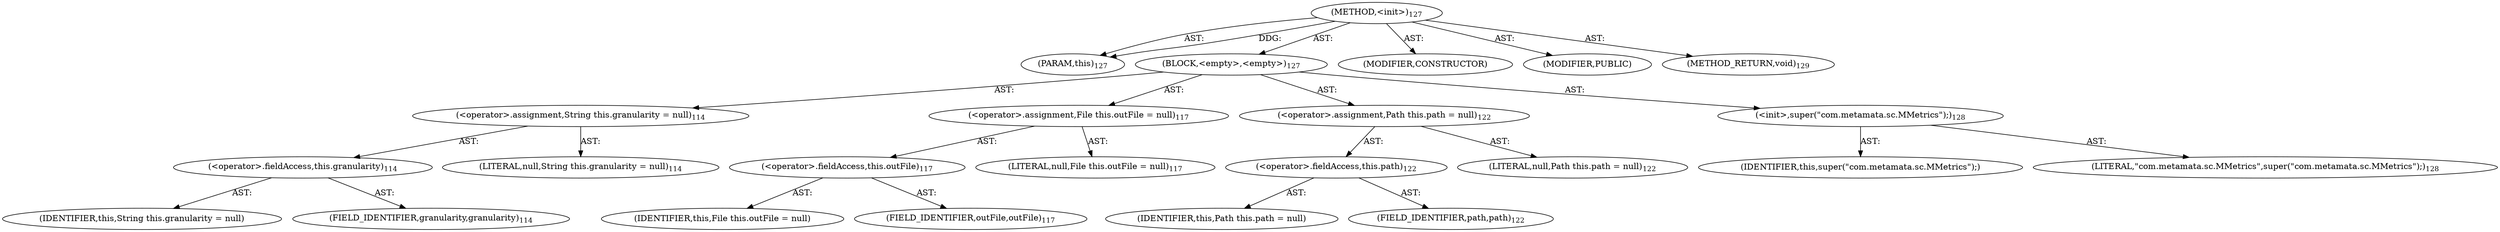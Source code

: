 digraph "&lt;init&gt;" {  
"111669149696" [label = <(METHOD,&lt;init&gt;)<SUB>127</SUB>> ]
"115964117000" [label = <(PARAM,this)<SUB>127</SUB>> ]
"25769803776" [label = <(BLOCK,&lt;empty&gt;,&lt;empty&gt;)<SUB>127</SUB>> ]
"30064771073" [label = <(&lt;operator&gt;.assignment,String this.granularity = null)<SUB>114</SUB>> ]
"30064771074" [label = <(&lt;operator&gt;.fieldAccess,this.granularity)<SUB>114</SUB>> ]
"68719476745" [label = <(IDENTIFIER,this,String this.granularity = null)> ]
"55834574848" [label = <(FIELD_IDENTIFIER,granularity,granularity)<SUB>114</SUB>> ]
"90194313217" [label = <(LITERAL,null,String this.granularity = null)<SUB>114</SUB>> ]
"30064771075" [label = <(&lt;operator&gt;.assignment,File this.outFile = null)<SUB>117</SUB>> ]
"30064771076" [label = <(&lt;operator&gt;.fieldAccess,this.outFile)<SUB>117</SUB>> ]
"68719476746" [label = <(IDENTIFIER,this,File this.outFile = null)> ]
"55834574849" [label = <(FIELD_IDENTIFIER,outFile,outFile)<SUB>117</SUB>> ]
"90194313218" [label = <(LITERAL,null,File this.outFile = null)<SUB>117</SUB>> ]
"30064771077" [label = <(&lt;operator&gt;.assignment,Path this.path = null)<SUB>122</SUB>> ]
"30064771078" [label = <(&lt;operator&gt;.fieldAccess,this.path)<SUB>122</SUB>> ]
"68719476747" [label = <(IDENTIFIER,this,Path this.path = null)> ]
"55834574850" [label = <(FIELD_IDENTIFIER,path,path)<SUB>122</SUB>> ]
"90194313219" [label = <(LITERAL,null,Path this.path = null)<SUB>122</SUB>> ]
"30064771072" [label = <(&lt;init&gt;,super(&quot;com.metamata.sc.MMetrics&quot;);)<SUB>128</SUB>> ]
"68719476744" [label = <(IDENTIFIER,this,super(&quot;com.metamata.sc.MMetrics&quot;);)> ]
"90194313216" [label = <(LITERAL,&quot;com.metamata.sc.MMetrics&quot;,super(&quot;com.metamata.sc.MMetrics&quot;);)<SUB>128</SUB>> ]
"133143986180" [label = <(MODIFIER,CONSTRUCTOR)> ]
"133143986181" [label = <(MODIFIER,PUBLIC)> ]
"128849018880" [label = <(METHOD_RETURN,void)<SUB>129</SUB>> ]
  "111669149696" -> "115964117000"  [ label = "AST: "] 
  "111669149696" -> "25769803776"  [ label = "AST: "] 
  "111669149696" -> "133143986180"  [ label = "AST: "] 
  "111669149696" -> "133143986181"  [ label = "AST: "] 
  "111669149696" -> "128849018880"  [ label = "AST: "] 
  "25769803776" -> "30064771073"  [ label = "AST: "] 
  "25769803776" -> "30064771075"  [ label = "AST: "] 
  "25769803776" -> "30064771077"  [ label = "AST: "] 
  "25769803776" -> "30064771072"  [ label = "AST: "] 
  "30064771073" -> "30064771074"  [ label = "AST: "] 
  "30064771073" -> "90194313217"  [ label = "AST: "] 
  "30064771074" -> "68719476745"  [ label = "AST: "] 
  "30064771074" -> "55834574848"  [ label = "AST: "] 
  "30064771075" -> "30064771076"  [ label = "AST: "] 
  "30064771075" -> "90194313218"  [ label = "AST: "] 
  "30064771076" -> "68719476746"  [ label = "AST: "] 
  "30064771076" -> "55834574849"  [ label = "AST: "] 
  "30064771077" -> "30064771078"  [ label = "AST: "] 
  "30064771077" -> "90194313219"  [ label = "AST: "] 
  "30064771078" -> "68719476747"  [ label = "AST: "] 
  "30064771078" -> "55834574850"  [ label = "AST: "] 
  "30064771072" -> "68719476744"  [ label = "AST: "] 
  "30064771072" -> "90194313216"  [ label = "AST: "] 
  "111669149696" -> "115964117000"  [ label = "DDG: "] 
}
